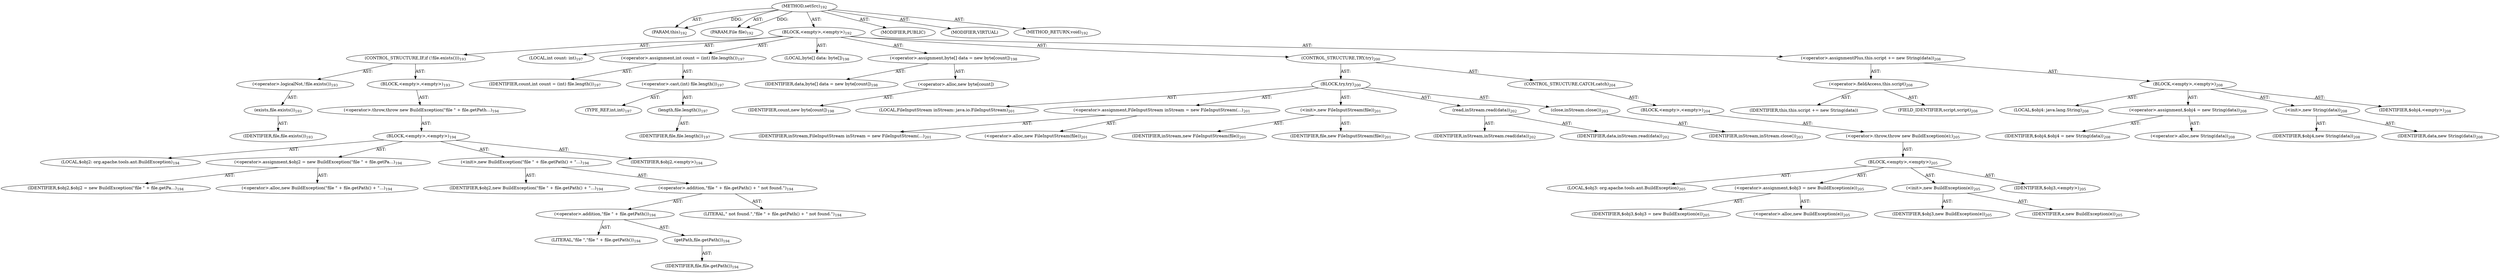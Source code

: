 digraph "setSrc" {  
"111669149701" [label = <(METHOD,setSrc)<SUB>192</SUB>> ]
"115964117003" [label = <(PARAM,this)<SUB>192</SUB>> ]
"115964117004" [label = <(PARAM,File file)<SUB>192</SUB>> ]
"25769803797" [label = <(BLOCK,&lt;empty&gt;,&lt;empty&gt;)<SUB>192</SUB>> ]
"47244640270" [label = <(CONTROL_STRUCTURE,IF,if (!file.exists()))<SUB>193</SUB>> ]
"30064771140" [label = <(&lt;operator&gt;.logicalNot,!file.exists())<SUB>193</SUB>> ]
"30064771141" [label = <(exists,file.exists())<SUB>193</SUB>> ]
"68719476806" [label = <(IDENTIFIER,file,file.exists())<SUB>193</SUB>> ]
"25769803798" [label = <(BLOCK,&lt;empty&gt;,&lt;empty&gt;)<SUB>193</SUB>> ]
"30064771142" [label = <(&lt;operator&gt;.throw,throw new BuildException(&quot;file &quot; + file.getPath...)<SUB>194</SUB>> ]
"25769803799" [label = <(BLOCK,&lt;empty&gt;,&lt;empty&gt;)<SUB>194</SUB>> ]
"94489280525" [label = <(LOCAL,$obj2: org.apache.tools.ant.BuildException)<SUB>194</SUB>> ]
"30064771143" [label = <(&lt;operator&gt;.assignment,$obj2 = new BuildException(&quot;file &quot; + file.getPa...)<SUB>194</SUB>> ]
"68719476807" [label = <(IDENTIFIER,$obj2,$obj2 = new BuildException(&quot;file &quot; + file.getPa...)<SUB>194</SUB>> ]
"30064771144" [label = <(&lt;operator&gt;.alloc,new BuildException(&quot;file &quot; + file.getPath() + &quot;...)<SUB>194</SUB>> ]
"30064771145" [label = <(&lt;init&gt;,new BuildException(&quot;file &quot; + file.getPath() + &quot;...)<SUB>194</SUB>> ]
"68719476808" [label = <(IDENTIFIER,$obj2,new BuildException(&quot;file &quot; + file.getPath() + &quot;...)<SUB>194</SUB>> ]
"30064771146" [label = <(&lt;operator&gt;.addition,&quot;file &quot; + file.getPath() + &quot; not found.&quot;)<SUB>194</SUB>> ]
"30064771147" [label = <(&lt;operator&gt;.addition,&quot;file &quot; + file.getPath())<SUB>194</SUB>> ]
"90194313225" [label = <(LITERAL,&quot;file &quot;,&quot;file &quot; + file.getPath())<SUB>194</SUB>> ]
"30064771148" [label = <(getPath,file.getPath())<SUB>194</SUB>> ]
"68719476809" [label = <(IDENTIFIER,file,file.getPath())<SUB>194</SUB>> ]
"90194313226" [label = <(LITERAL,&quot; not found.&quot;,&quot;file &quot; + file.getPath() + &quot; not found.&quot;)<SUB>194</SUB>> ]
"68719476810" [label = <(IDENTIFIER,$obj2,&lt;empty&gt;)<SUB>194</SUB>> ]
"94489280526" [label = <(LOCAL,int count: int)<SUB>197</SUB>> ]
"30064771149" [label = <(&lt;operator&gt;.assignment,int count = (int) file.length())<SUB>197</SUB>> ]
"68719476811" [label = <(IDENTIFIER,count,int count = (int) file.length())<SUB>197</SUB>> ]
"30064771150" [label = <(&lt;operator&gt;.cast,(int) file.length())<SUB>197</SUB>> ]
"180388626436" [label = <(TYPE_REF,int,int)<SUB>197</SUB>> ]
"30064771151" [label = <(length,file.length())<SUB>197</SUB>> ]
"68719476812" [label = <(IDENTIFIER,file,file.length())<SUB>197</SUB>> ]
"94489280527" [label = <(LOCAL,byte[] data: byte[])<SUB>198</SUB>> ]
"30064771152" [label = <(&lt;operator&gt;.assignment,byte[] data = new byte[count])<SUB>198</SUB>> ]
"68719476813" [label = <(IDENTIFIER,data,byte[] data = new byte[count])<SUB>198</SUB>> ]
"30064771153" [label = <(&lt;operator&gt;.alloc,new byte[count])> ]
"68719476814" [label = <(IDENTIFIER,count,new byte[count])<SUB>198</SUB>> ]
"47244640271" [label = <(CONTROL_STRUCTURE,TRY,try)<SUB>200</SUB>> ]
"25769803800" [label = <(BLOCK,try,try)<SUB>200</SUB>> ]
"94489280528" [label = <(LOCAL,FileInputStream inStream: java.io.FileInputStream)<SUB>201</SUB>> ]
"30064771154" [label = <(&lt;operator&gt;.assignment,FileInputStream inStream = new FileInputStream(...)<SUB>201</SUB>> ]
"68719476815" [label = <(IDENTIFIER,inStream,FileInputStream inStream = new FileInputStream(...)<SUB>201</SUB>> ]
"30064771155" [label = <(&lt;operator&gt;.alloc,new FileInputStream(file))<SUB>201</SUB>> ]
"30064771156" [label = <(&lt;init&gt;,new FileInputStream(file))<SUB>201</SUB>> ]
"68719476816" [label = <(IDENTIFIER,inStream,new FileInputStream(file))<SUB>201</SUB>> ]
"68719476817" [label = <(IDENTIFIER,file,new FileInputStream(file))<SUB>201</SUB>> ]
"30064771157" [label = <(read,inStream.read(data))<SUB>202</SUB>> ]
"68719476818" [label = <(IDENTIFIER,inStream,inStream.read(data))<SUB>202</SUB>> ]
"68719476819" [label = <(IDENTIFIER,data,inStream.read(data))<SUB>202</SUB>> ]
"30064771158" [label = <(close,inStream.close())<SUB>203</SUB>> ]
"68719476820" [label = <(IDENTIFIER,inStream,inStream.close())<SUB>203</SUB>> ]
"47244640272" [label = <(CONTROL_STRUCTURE,CATCH,catch)<SUB>204</SUB>> ]
"25769803801" [label = <(BLOCK,&lt;empty&gt;,&lt;empty&gt;)<SUB>204</SUB>> ]
"30064771159" [label = <(&lt;operator&gt;.throw,throw new BuildException(e);)<SUB>205</SUB>> ]
"25769803802" [label = <(BLOCK,&lt;empty&gt;,&lt;empty&gt;)<SUB>205</SUB>> ]
"94489280529" [label = <(LOCAL,$obj3: org.apache.tools.ant.BuildException)<SUB>205</SUB>> ]
"30064771160" [label = <(&lt;operator&gt;.assignment,$obj3 = new BuildException(e))<SUB>205</SUB>> ]
"68719476821" [label = <(IDENTIFIER,$obj3,$obj3 = new BuildException(e))<SUB>205</SUB>> ]
"30064771161" [label = <(&lt;operator&gt;.alloc,new BuildException(e))<SUB>205</SUB>> ]
"30064771162" [label = <(&lt;init&gt;,new BuildException(e))<SUB>205</SUB>> ]
"68719476822" [label = <(IDENTIFIER,$obj3,new BuildException(e))<SUB>205</SUB>> ]
"68719476823" [label = <(IDENTIFIER,e,new BuildException(e))<SUB>205</SUB>> ]
"68719476824" [label = <(IDENTIFIER,$obj3,&lt;empty&gt;)<SUB>205</SUB>> ]
"30064771163" [label = <(&lt;operator&gt;.assignmentPlus,this.script += new String(data))<SUB>208</SUB>> ]
"30064771164" [label = <(&lt;operator&gt;.fieldAccess,this.script)<SUB>208</SUB>> ]
"68719476825" [label = <(IDENTIFIER,this,this.script += new String(data))> ]
"55834574856" [label = <(FIELD_IDENTIFIER,script,script)<SUB>208</SUB>> ]
"25769803803" [label = <(BLOCK,&lt;empty&gt;,&lt;empty&gt;)<SUB>208</SUB>> ]
"94489280530" [label = <(LOCAL,$obj4: java.lang.String)<SUB>208</SUB>> ]
"30064771165" [label = <(&lt;operator&gt;.assignment,$obj4 = new String(data))<SUB>208</SUB>> ]
"68719476826" [label = <(IDENTIFIER,$obj4,$obj4 = new String(data))<SUB>208</SUB>> ]
"30064771166" [label = <(&lt;operator&gt;.alloc,new String(data))<SUB>208</SUB>> ]
"30064771167" [label = <(&lt;init&gt;,new String(data))<SUB>208</SUB>> ]
"68719476827" [label = <(IDENTIFIER,$obj4,new String(data))<SUB>208</SUB>> ]
"68719476828" [label = <(IDENTIFIER,data,new String(data))<SUB>208</SUB>> ]
"68719476829" [label = <(IDENTIFIER,$obj4,&lt;empty&gt;)<SUB>208</SUB>> ]
"133143986189" [label = <(MODIFIER,PUBLIC)> ]
"133143986190" [label = <(MODIFIER,VIRTUAL)> ]
"128849018885" [label = <(METHOD_RETURN,void)<SUB>192</SUB>> ]
  "111669149701" -> "115964117003"  [ label = "AST: "] 
  "111669149701" -> "115964117004"  [ label = "AST: "] 
  "111669149701" -> "25769803797"  [ label = "AST: "] 
  "111669149701" -> "133143986189"  [ label = "AST: "] 
  "111669149701" -> "133143986190"  [ label = "AST: "] 
  "111669149701" -> "128849018885"  [ label = "AST: "] 
  "25769803797" -> "47244640270"  [ label = "AST: "] 
  "25769803797" -> "94489280526"  [ label = "AST: "] 
  "25769803797" -> "30064771149"  [ label = "AST: "] 
  "25769803797" -> "94489280527"  [ label = "AST: "] 
  "25769803797" -> "30064771152"  [ label = "AST: "] 
  "25769803797" -> "47244640271"  [ label = "AST: "] 
  "25769803797" -> "30064771163"  [ label = "AST: "] 
  "47244640270" -> "30064771140"  [ label = "AST: "] 
  "47244640270" -> "25769803798"  [ label = "AST: "] 
  "30064771140" -> "30064771141"  [ label = "AST: "] 
  "30064771141" -> "68719476806"  [ label = "AST: "] 
  "25769803798" -> "30064771142"  [ label = "AST: "] 
  "30064771142" -> "25769803799"  [ label = "AST: "] 
  "25769803799" -> "94489280525"  [ label = "AST: "] 
  "25769803799" -> "30064771143"  [ label = "AST: "] 
  "25769803799" -> "30064771145"  [ label = "AST: "] 
  "25769803799" -> "68719476810"  [ label = "AST: "] 
  "30064771143" -> "68719476807"  [ label = "AST: "] 
  "30064771143" -> "30064771144"  [ label = "AST: "] 
  "30064771145" -> "68719476808"  [ label = "AST: "] 
  "30064771145" -> "30064771146"  [ label = "AST: "] 
  "30064771146" -> "30064771147"  [ label = "AST: "] 
  "30064771146" -> "90194313226"  [ label = "AST: "] 
  "30064771147" -> "90194313225"  [ label = "AST: "] 
  "30064771147" -> "30064771148"  [ label = "AST: "] 
  "30064771148" -> "68719476809"  [ label = "AST: "] 
  "30064771149" -> "68719476811"  [ label = "AST: "] 
  "30064771149" -> "30064771150"  [ label = "AST: "] 
  "30064771150" -> "180388626436"  [ label = "AST: "] 
  "30064771150" -> "30064771151"  [ label = "AST: "] 
  "30064771151" -> "68719476812"  [ label = "AST: "] 
  "30064771152" -> "68719476813"  [ label = "AST: "] 
  "30064771152" -> "30064771153"  [ label = "AST: "] 
  "30064771153" -> "68719476814"  [ label = "AST: "] 
  "47244640271" -> "25769803800"  [ label = "AST: "] 
  "47244640271" -> "47244640272"  [ label = "AST: "] 
  "25769803800" -> "94489280528"  [ label = "AST: "] 
  "25769803800" -> "30064771154"  [ label = "AST: "] 
  "25769803800" -> "30064771156"  [ label = "AST: "] 
  "25769803800" -> "30064771157"  [ label = "AST: "] 
  "25769803800" -> "30064771158"  [ label = "AST: "] 
  "30064771154" -> "68719476815"  [ label = "AST: "] 
  "30064771154" -> "30064771155"  [ label = "AST: "] 
  "30064771156" -> "68719476816"  [ label = "AST: "] 
  "30064771156" -> "68719476817"  [ label = "AST: "] 
  "30064771157" -> "68719476818"  [ label = "AST: "] 
  "30064771157" -> "68719476819"  [ label = "AST: "] 
  "30064771158" -> "68719476820"  [ label = "AST: "] 
  "47244640272" -> "25769803801"  [ label = "AST: "] 
  "25769803801" -> "30064771159"  [ label = "AST: "] 
  "30064771159" -> "25769803802"  [ label = "AST: "] 
  "25769803802" -> "94489280529"  [ label = "AST: "] 
  "25769803802" -> "30064771160"  [ label = "AST: "] 
  "25769803802" -> "30064771162"  [ label = "AST: "] 
  "25769803802" -> "68719476824"  [ label = "AST: "] 
  "30064771160" -> "68719476821"  [ label = "AST: "] 
  "30064771160" -> "30064771161"  [ label = "AST: "] 
  "30064771162" -> "68719476822"  [ label = "AST: "] 
  "30064771162" -> "68719476823"  [ label = "AST: "] 
  "30064771163" -> "30064771164"  [ label = "AST: "] 
  "30064771163" -> "25769803803"  [ label = "AST: "] 
  "30064771164" -> "68719476825"  [ label = "AST: "] 
  "30064771164" -> "55834574856"  [ label = "AST: "] 
  "25769803803" -> "94489280530"  [ label = "AST: "] 
  "25769803803" -> "30064771165"  [ label = "AST: "] 
  "25769803803" -> "30064771167"  [ label = "AST: "] 
  "25769803803" -> "68719476829"  [ label = "AST: "] 
  "30064771165" -> "68719476826"  [ label = "AST: "] 
  "30064771165" -> "30064771166"  [ label = "AST: "] 
  "30064771167" -> "68719476827"  [ label = "AST: "] 
  "30064771167" -> "68719476828"  [ label = "AST: "] 
  "111669149701" -> "115964117003"  [ label = "DDG: "] 
  "111669149701" -> "115964117004"  [ label = "DDG: "] 
}
